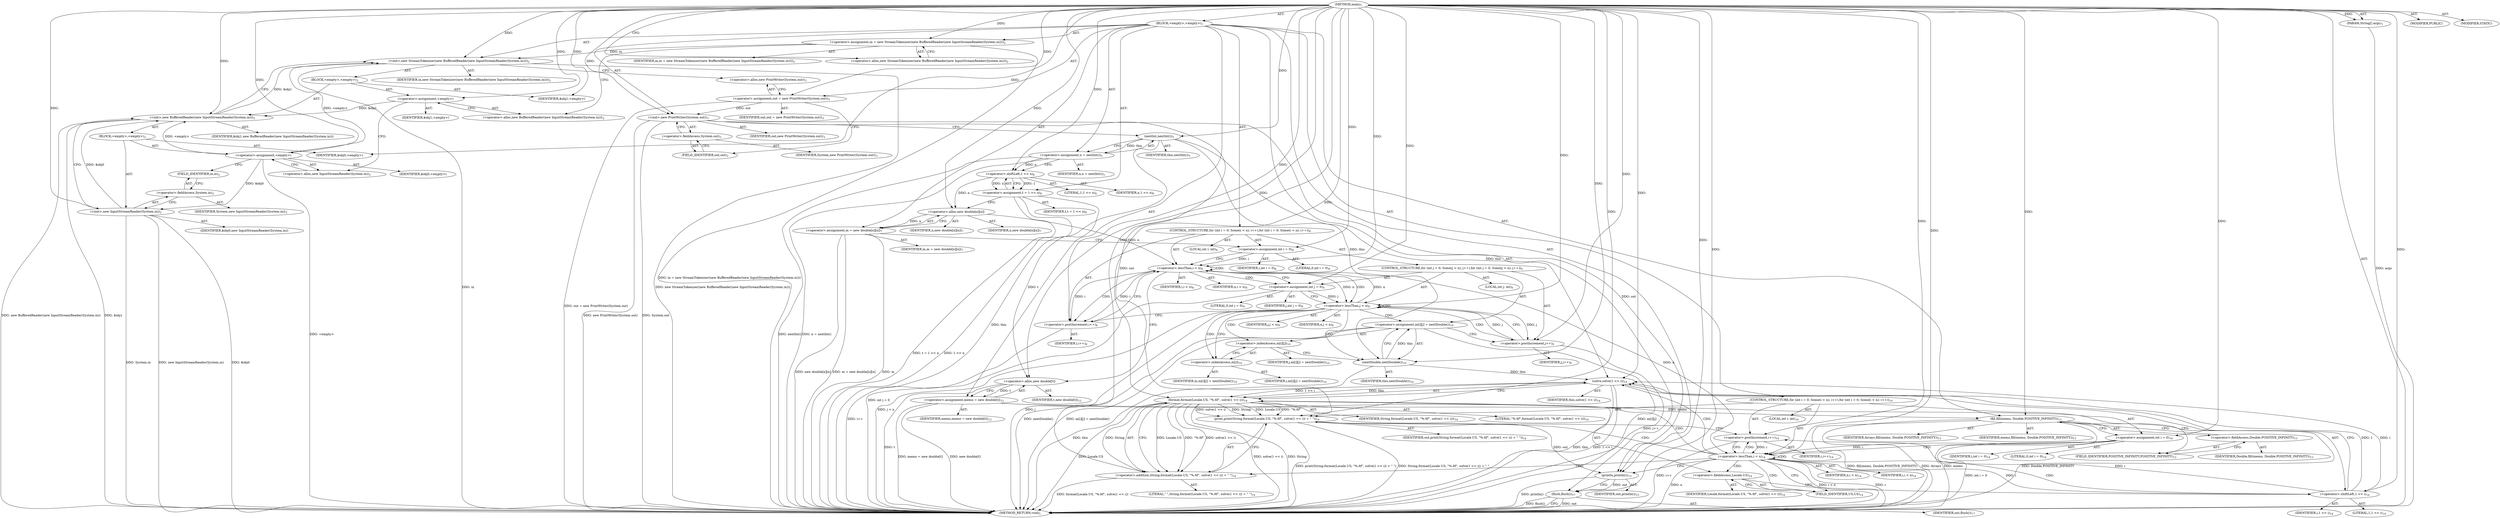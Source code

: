 digraph "main" {  
"17" [label = <(METHOD,main)<SUB>1</SUB>> ]
"18" [label = <(PARAM,String[] args)<SUB>1</SUB>> ]
"19" [label = <(BLOCK,&lt;empty&gt;,&lt;empty&gt;)<SUB>1</SUB>> ]
"20" [label = <(&lt;operator&gt;.assignment,in = new StreamTokenizer(new BufferedReader(new InputStreamReader(System.in))))<SUB>2</SUB>> ]
"21" [label = <(IDENTIFIER,in,in = new StreamTokenizer(new BufferedReader(new InputStreamReader(System.in))))<SUB>2</SUB>> ]
"22" [label = <(&lt;operator&gt;.alloc,new StreamTokenizer(new BufferedReader(new InputStreamReader(System.in))))<SUB>2</SUB>> ]
"23" [label = <(&lt;init&gt;,new StreamTokenizer(new BufferedReader(new InputStreamReader(System.in))))<SUB>2</SUB>> ]
"24" [label = <(IDENTIFIER,in,new StreamTokenizer(new BufferedReader(new InputStreamReader(System.in))))<SUB>2</SUB>> ]
"25" [label = <(BLOCK,&lt;empty&gt;,&lt;empty&gt;)<SUB>2</SUB>> ]
"26" [label = <(&lt;operator&gt;.assignment,&lt;empty&gt;)> ]
"27" [label = <(IDENTIFIER,$obj1,&lt;empty&gt;)> ]
"28" [label = <(&lt;operator&gt;.alloc,new BufferedReader(new InputStreamReader(System.in)))<SUB>2</SUB>> ]
"29" [label = <(&lt;init&gt;,new BufferedReader(new InputStreamReader(System.in)))<SUB>2</SUB>> ]
"30" [label = <(IDENTIFIER,$obj1,new BufferedReader(new InputStreamReader(System.in)))> ]
"31" [label = <(BLOCK,&lt;empty&gt;,&lt;empty&gt;)<SUB>2</SUB>> ]
"32" [label = <(&lt;operator&gt;.assignment,&lt;empty&gt;)> ]
"33" [label = <(IDENTIFIER,$obj0,&lt;empty&gt;)> ]
"34" [label = <(&lt;operator&gt;.alloc,new InputStreamReader(System.in))<SUB>2</SUB>> ]
"35" [label = <(&lt;init&gt;,new InputStreamReader(System.in))<SUB>2</SUB>> ]
"36" [label = <(IDENTIFIER,$obj0,new InputStreamReader(System.in))> ]
"37" [label = <(&lt;operator&gt;.fieldAccess,System.in)<SUB>2</SUB>> ]
"38" [label = <(IDENTIFIER,System,new InputStreamReader(System.in))<SUB>2</SUB>> ]
"39" [label = <(FIELD_IDENTIFIER,in,in)<SUB>2</SUB>> ]
"40" [label = <(IDENTIFIER,$obj0,&lt;empty&gt;)> ]
"41" [label = <(IDENTIFIER,$obj1,&lt;empty&gt;)> ]
"42" [label = <(&lt;operator&gt;.assignment,out = new PrintWriter(System.out))<SUB>3</SUB>> ]
"43" [label = <(IDENTIFIER,out,out = new PrintWriter(System.out))<SUB>3</SUB>> ]
"44" [label = <(&lt;operator&gt;.alloc,new PrintWriter(System.out))<SUB>3</SUB>> ]
"45" [label = <(&lt;init&gt;,new PrintWriter(System.out))<SUB>3</SUB>> ]
"46" [label = <(IDENTIFIER,out,new PrintWriter(System.out))<SUB>3</SUB>> ]
"47" [label = <(&lt;operator&gt;.fieldAccess,System.out)<SUB>3</SUB>> ]
"48" [label = <(IDENTIFIER,System,new PrintWriter(System.out))<SUB>3</SUB>> ]
"49" [label = <(FIELD_IDENTIFIER,out,out)<SUB>3</SUB>> ]
"50" [label = <(&lt;operator&gt;.assignment,n = nextInt())<SUB>5</SUB>> ]
"51" [label = <(IDENTIFIER,n,n = nextInt())<SUB>5</SUB>> ]
"52" [label = <(nextInt,nextInt())<SUB>5</SUB>> ]
"53" [label = <(IDENTIFIER,this,nextInt())<SUB>5</SUB>> ]
"54" [label = <(&lt;operator&gt;.assignment,t = 1 &lt;&lt; n)<SUB>6</SUB>> ]
"55" [label = <(IDENTIFIER,t,t = 1 &lt;&lt; n)<SUB>6</SUB>> ]
"56" [label = <(&lt;operator&gt;.shiftLeft,1 &lt;&lt; n)<SUB>6</SUB>> ]
"57" [label = <(LITERAL,1,1 &lt;&lt; n)<SUB>6</SUB>> ]
"58" [label = <(IDENTIFIER,n,1 &lt;&lt; n)<SUB>6</SUB>> ]
"59" [label = <(&lt;operator&gt;.assignment,m = new double[n][n])<SUB>7</SUB>> ]
"60" [label = <(IDENTIFIER,m,m = new double[n][n])<SUB>7</SUB>> ]
"61" [label = <(&lt;operator&gt;.alloc,new double[n][n])> ]
"62" [label = <(IDENTIFIER,n,new double[n][n])<SUB>7</SUB>> ]
"63" [label = <(IDENTIFIER,n,new double[n][n])<SUB>7</SUB>> ]
"64" [label = <(CONTROL_STRUCTURE,for (int i = 0; Some(i &lt; n); i++),for (int i = 0; Some(i &lt; n); i++))<SUB>8</SUB>> ]
"65" [label = <(LOCAL,int i: int)<SUB>8</SUB>> ]
"66" [label = <(&lt;operator&gt;.assignment,int i = 0)<SUB>8</SUB>> ]
"67" [label = <(IDENTIFIER,i,int i = 0)<SUB>8</SUB>> ]
"68" [label = <(LITERAL,0,int i = 0)<SUB>8</SUB>> ]
"69" [label = <(&lt;operator&gt;.lessThan,i &lt; n)<SUB>8</SUB>> ]
"70" [label = <(IDENTIFIER,i,i &lt; n)<SUB>8</SUB>> ]
"71" [label = <(IDENTIFIER,n,i &lt; n)<SUB>8</SUB>> ]
"72" [label = <(&lt;operator&gt;.postIncrement,i++)<SUB>8</SUB>> ]
"73" [label = <(IDENTIFIER,i,i++)<SUB>8</SUB>> ]
"74" [label = <(CONTROL_STRUCTURE,for (int j = 0; Some(j &lt; n); j++),for (int j = 0; Some(j &lt; n); j++))<SUB>9</SUB>> ]
"75" [label = <(LOCAL,int j: int)<SUB>9</SUB>> ]
"76" [label = <(&lt;operator&gt;.assignment,int j = 0)<SUB>9</SUB>> ]
"77" [label = <(IDENTIFIER,j,int j = 0)<SUB>9</SUB>> ]
"78" [label = <(LITERAL,0,int j = 0)<SUB>9</SUB>> ]
"79" [label = <(&lt;operator&gt;.lessThan,j &lt; n)<SUB>9</SUB>> ]
"80" [label = <(IDENTIFIER,j,j &lt; n)<SUB>9</SUB>> ]
"81" [label = <(IDENTIFIER,n,j &lt; n)<SUB>9</SUB>> ]
"82" [label = <(&lt;operator&gt;.postIncrement,j++)<SUB>9</SUB>> ]
"83" [label = <(IDENTIFIER,j,j++)<SUB>9</SUB>> ]
"84" [label = <(&lt;operator&gt;.assignment,m[i][j] = nextDouble())<SUB>10</SUB>> ]
"85" [label = <(&lt;operator&gt;.indexAccess,m[i][j])<SUB>10</SUB>> ]
"86" [label = <(&lt;operator&gt;.indexAccess,m[i])<SUB>10</SUB>> ]
"87" [label = <(IDENTIFIER,m,m[i][j] = nextDouble())<SUB>10</SUB>> ]
"88" [label = <(IDENTIFIER,i,m[i][j] = nextDouble())<SUB>10</SUB>> ]
"89" [label = <(IDENTIFIER,j,m[i][j] = nextDouble())<SUB>10</SUB>> ]
"90" [label = <(nextDouble,nextDouble())<SUB>10</SUB>> ]
"91" [label = <(IDENTIFIER,this,nextDouble())<SUB>10</SUB>> ]
"92" [label = <(&lt;operator&gt;.assignment,memo = new double[t])<SUB>12</SUB>> ]
"93" [label = <(IDENTIFIER,memo,memo = new double[t])<SUB>12</SUB>> ]
"94" [label = <(&lt;operator&gt;.alloc,new double[t])> ]
"95" [label = <(IDENTIFIER,t,new double[t])<SUB>12</SUB>> ]
"96" [label = <(fill,fill(memo, Double.POSITIVE_INFINITY))<SUB>13</SUB>> ]
"97" [label = <(IDENTIFIER,Arrays,fill(memo, Double.POSITIVE_INFINITY))<SUB>13</SUB>> ]
"98" [label = <(IDENTIFIER,memo,fill(memo, Double.POSITIVE_INFINITY))<SUB>13</SUB>> ]
"99" [label = <(&lt;operator&gt;.fieldAccess,Double.POSITIVE_INFINITY)<SUB>13</SUB>> ]
"100" [label = <(IDENTIFIER,Double,fill(memo, Double.POSITIVE_INFINITY))<SUB>13</SUB>> ]
"101" [label = <(FIELD_IDENTIFIER,POSITIVE_INFINITY,POSITIVE_INFINITY)<SUB>13</SUB>> ]
"102" [label = <(CONTROL_STRUCTURE,for (int i = 0; Some(i &lt; n); i++),for (int i = 0; Some(i &lt; n); i++))<SUB>14</SUB>> ]
"103" [label = <(LOCAL,int i: int)<SUB>14</SUB>> ]
"104" [label = <(&lt;operator&gt;.assignment,int i = 0)<SUB>14</SUB>> ]
"105" [label = <(IDENTIFIER,i,int i = 0)<SUB>14</SUB>> ]
"106" [label = <(LITERAL,0,int i = 0)<SUB>14</SUB>> ]
"107" [label = <(&lt;operator&gt;.lessThan,i &lt; n)<SUB>14</SUB>> ]
"108" [label = <(IDENTIFIER,i,i &lt; n)<SUB>14</SUB>> ]
"109" [label = <(IDENTIFIER,n,i &lt; n)<SUB>14</SUB>> ]
"110" [label = <(&lt;operator&gt;.postIncrement,i++)<SUB>14</SUB>> ]
"111" [label = <(IDENTIFIER,i,i++)<SUB>14</SUB>> ]
"112" [label = <(print,print(String.format(Locale.US, &quot;%.6f&quot;, solve(1 &lt;&lt; i)) + &quot; &quot;))<SUB>14</SUB>> ]
"113" [label = <(IDENTIFIER,out,print(String.format(Locale.US, &quot;%.6f&quot;, solve(1 &lt;&lt; i)) + &quot; &quot;))<SUB>14</SUB>> ]
"114" [label = <(&lt;operator&gt;.addition,String.format(Locale.US, &quot;%.6f&quot;, solve(1 &lt;&lt; i)) + &quot; &quot;)<SUB>14</SUB>> ]
"115" [label = <(format,format(Locale.US, &quot;%.6f&quot;, solve(1 &lt;&lt; i)))<SUB>14</SUB>> ]
"116" [label = <(IDENTIFIER,String,format(Locale.US, &quot;%.6f&quot;, solve(1 &lt;&lt; i)))<SUB>14</SUB>> ]
"117" [label = <(&lt;operator&gt;.fieldAccess,Locale.US)<SUB>14</SUB>> ]
"118" [label = <(IDENTIFIER,Locale,format(Locale.US, &quot;%.6f&quot;, solve(1 &lt;&lt; i)))<SUB>14</SUB>> ]
"119" [label = <(FIELD_IDENTIFIER,US,US)<SUB>14</SUB>> ]
"120" [label = <(LITERAL,&quot;%.6f&quot;,format(Locale.US, &quot;%.6f&quot;, solve(1 &lt;&lt; i)))<SUB>14</SUB>> ]
"121" [label = <(solve,solve(1 &lt;&lt; i))<SUB>14</SUB>> ]
"122" [label = <(IDENTIFIER,this,solve(1 &lt;&lt; i))<SUB>14</SUB>> ]
"123" [label = <(&lt;operator&gt;.shiftLeft,1 &lt;&lt; i)<SUB>14</SUB>> ]
"124" [label = <(LITERAL,1,1 &lt;&lt; i)<SUB>14</SUB>> ]
"125" [label = <(IDENTIFIER,i,1 &lt;&lt; i)<SUB>14</SUB>> ]
"126" [label = <(LITERAL,&quot; &quot;,String.format(Locale.US, &quot;%.6f&quot;, solve(1 &lt;&lt; i)) + &quot; &quot;)<SUB>14</SUB>> ]
"127" [label = <(println,println())<SUB>15</SUB>> ]
"128" [label = <(IDENTIFIER,out,println())<SUB>15</SUB>> ]
"129" [label = <(flush,flush())<SUB>17</SUB>> ]
"130" [label = <(IDENTIFIER,out,flush())<SUB>17</SUB>> ]
"131" [label = <(MODIFIER,PUBLIC)> ]
"132" [label = <(MODIFIER,STATIC)> ]
"133" [label = <(METHOD_RETURN,void)<SUB>1</SUB>> ]
  "17" -> "18"  [ label = "AST: "] 
  "17" -> "19"  [ label = "AST: "] 
  "17" -> "131"  [ label = "AST: "] 
  "17" -> "132"  [ label = "AST: "] 
  "17" -> "133"  [ label = "AST: "] 
  "19" -> "20"  [ label = "AST: "] 
  "19" -> "23"  [ label = "AST: "] 
  "19" -> "42"  [ label = "AST: "] 
  "19" -> "45"  [ label = "AST: "] 
  "19" -> "50"  [ label = "AST: "] 
  "19" -> "54"  [ label = "AST: "] 
  "19" -> "59"  [ label = "AST: "] 
  "19" -> "64"  [ label = "AST: "] 
  "19" -> "92"  [ label = "AST: "] 
  "19" -> "96"  [ label = "AST: "] 
  "19" -> "102"  [ label = "AST: "] 
  "19" -> "127"  [ label = "AST: "] 
  "19" -> "129"  [ label = "AST: "] 
  "20" -> "21"  [ label = "AST: "] 
  "20" -> "22"  [ label = "AST: "] 
  "23" -> "24"  [ label = "AST: "] 
  "23" -> "25"  [ label = "AST: "] 
  "25" -> "26"  [ label = "AST: "] 
  "25" -> "29"  [ label = "AST: "] 
  "25" -> "41"  [ label = "AST: "] 
  "26" -> "27"  [ label = "AST: "] 
  "26" -> "28"  [ label = "AST: "] 
  "29" -> "30"  [ label = "AST: "] 
  "29" -> "31"  [ label = "AST: "] 
  "31" -> "32"  [ label = "AST: "] 
  "31" -> "35"  [ label = "AST: "] 
  "31" -> "40"  [ label = "AST: "] 
  "32" -> "33"  [ label = "AST: "] 
  "32" -> "34"  [ label = "AST: "] 
  "35" -> "36"  [ label = "AST: "] 
  "35" -> "37"  [ label = "AST: "] 
  "37" -> "38"  [ label = "AST: "] 
  "37" -> "39"  [ label = "AST: "] 
  "42" -> "43"  [ label = "AST: "] 
  "42" -> "44"  [ label = "AST: "] 
  "45" -> "46"  [ label = "AST: "] 
  "45" -> "47"  [ label = "AST: "] 
  "47" -> "48"  [ label = "AST: "] 
  "47" -> "49"  [ label = "AST: "] 
  "50" -> "51"  [ label = "AST: "] 
  "50" -> "52"  [ label = "AST: "] 
  "52" -> "53"  [ label = "AST: "] 
  "54" -> "55"  [ label = "AST: "] 
  "54" -> "56"  [ label = "AST: "] 
  "56" -> "57"  [ label = "AST: "] 
  "56" -> "58"  [ label = "AST: "] 
  "59" -> "60"  [ label = "AST: "] 
  "59" -> "61"  [ label = "AST: "] 
  "61" -> "62"  [ label = "AST: "] 
  "61" -> "63"  [ label = "AST: "] 
  "64" -> "65"  [ label = "AST: "] 
  "64" -> "66"  [ label = "AST: "] 
  "64" -> "69"  [ label = "AST: "] 
  "64" -> "72"  [ label = "AST: "] 
  "64" -> "74"  [ label = "AST: "] 
  "66" -> "67"  [ label = "AST: "] 
  "66" -> "68"  [ label = "AST: "] 
  "69" -> "70"  [ label = "AST: "] 
  "69" -> "71"  [ label = "AST: "] 
  "72" -> "73"  [ label = "AST: "] 
  "74" -> "75"  [ label = "AST: "] 
  "74" -> "76"  [ label = "AST: "] 
  "74" -> "79"  [ label = "AST: "] 
  "74" -> "82"  [ label = "AST: "] 
  "74" -> "84"  [ label = "AST: "] 
  "76" -> "77"  [ label = "AST: "] 
  "76" -> "78"  [ label = "AST: "] 
  "79" -> "80"  [ label = "AST: "] 
  "79" -> "81"  [ label = "AST: "] 
  "82" -> "83"  [ label = "AST: "] 
  "84" -> "85"  [ label = "AST: "] 
  "84" -> "90"  [ label = "AST: "] 
  "85" -> "86"  [ label = "AST: "] 
  "85" -> "89"  [ label = "AST: "] 
  "86" -> "87"  [ label = "AST: "] 
  "86" -> "88"  [ label = "AST: "] 
  "90" -> "91"  [ label = "AST: "] 
  "92" -> "93"  [ label = "AST: "] 
  "92" -> "94"  [ label = "AST: "] 
  "94" -> "95"  [ label = "AST: "] 
  "96" -> "97"  [ label = "AST: "] 
  "96" -> "98"  [ label = "AST: "] 
  "96" -> "99"  [ label = "AST: "] 
  "99" -> "100"  [ label = "AST: "] 
  "99" -> "101"  [ label = "AST: "] 
  "102" -> "103"  [ label = "AST: "] 
  "102" -> "104"  [ label = "AST: "] 
  "102" -> "107"  [ label = "AST: "] 
  "102" -> "110"  [ label = "AST: "] 
  "102" -> "112"  [ label = "AST: "] 
  "104" -> "105"  [ label = "AST: "] 
  "104" -> "106"  [ label = "AST: "] 
  "107" -> "108"  [ label = "AST: "] 
  "107" -> "109"  [ label = "AST: "] 
  "110" -> "111"  [ label = "AST: "] 
  "112" -> "113"  [ label = "AST: "] 
  "112" -> "114"  [ label = "AST: "] 
  "114" -> "115"  [ label = "AST: "] 
  "114" -> "126"  [ label = "AST: "] 
  "115" -> "116"  [ label = "AST: "] 
  "115" -> "117"  [ label = "AST: "] 
  "115" -> "120"  [ label = "AST: "] 
  "115" -> "121"  [ label = "AST: "] 
  "117" -> "118"  [ label = "AST: "] 
  "117" -> "119"  [ label = "AST: "] 
  "121" -> "122"  [ label = "AST: "] 
  "121" -> "123"  [ label = "AST: "] 
  "123" -> "124"  [ label = "AST: "] 
  "123" -> "125"  [ label = "AST: "] 
  "127" -> "128"  [ label = "AST: "] 
  "129" -> "130"  [ label = "AST: "] 
  "20" -> "28"  [ label = "CFG: "] 
  "23" -> "44"  [ label = "CFG: "] 
  "42" -> "49"  [ label = "CFG: "] 
  "45" -> "52"  [ label = "CFG: "] 
  "50" -> "56"  [ label = "CFG: "] 
  "54" -> "61"  [ label = "CFG: "] 
  "59" -> "66"  [ label = "CFG: "] 
  "92" -> "101"  [ label = "CFG: "] 
  "96" -> "104"  [ label = "CFG: "] 
  "127" -> "129"  [ label = "CFG: "] 
  "129" -> "133"  [ label = "CFG: "] 
  "22" -> "20"  [ label = "CFG: "] 
  "44" -> "42"  [ label = "CFG: "] 
  "47" -> "45"  [ label = "CFG: "] 
  "52" -> "50"  [ label = "CFG: "] 
  "56" -> "54"  [ label = "CFG: "] 
  "61" -> "59"  [ label = "CFG: "] 
  "66" -> "69"  [ label = "CFG: "] 
  "69" -> "76"  [ label = "CFG: "] 
  "69" -> "94"  [ label = "CFG: "] 
  "72" -> "69"  [ label = "CFG: "] 
  "94" -> "92"  [ label = "CFG: "] 
  "99" -> "96"  [ label = "CFG: "] 
  "104" -> "107"  [ label = "CFG: "] 
  "107" -> "119"  [ label = "CFG: "] 
  "107" -> "127"  [ label = "CFG: "] 
  "110" -> "107"  [ label = "CFG: "] 
  "112" -> "110"  [ label = "CFG: "] 
  "26" -> "34"  [ label = "CFG: "] 
  "29" -> "23"  [ label = "CFG: "] 
  "49" -> "47"  [ label = "CFG: "] 
  "76" -> "79"  [ label = "CFG: "] 
  "79" -> "86"  [ label = "CFG: "] 
  "79" -> "72"  [ label = "CFG: "] 
  "82" -> "79"  [ label = "CFG: "] 
  "84" -> "82"  [ label = "CFG: "] 
  "101" -> "99"  [ label = "CFG: "] 
  "114" -> "112"  [ label = "CFG: "] 
  "28" -> "26"  [ label = "CFG: "] 
  "85" -> "90"  [ label = "CFG: "] 
  "90" -> "84"  [ label = "CFG: "] 
  "115" -> "114"  [ label = "CFG: "] 
  "32" -> "39"  [ label = "CFG: "] 
  "35" -> "29"  [ label = "CFG: "] 
  "86" -> "85"  [ label = "CFG: "] 
  "117" -> "123"  [ label = "CFG: "] 
  "121" -> "115"  [ label = "CFG: "] 
  "34" -> "32"  [ label = "CFG: "] 
  "37" -> "35"  [ label = "CFG: "] 
  "119" -> "117"  [ label = "CFG: "] 
  "123" -> "121"  [ label = "CFG: "] 
  "39" -> "37"  [ label = "CFG: "] 
  "17" -> "22"  [ label = "CFG: "] 
  "18" -> "133"  [ label = "DDG: args"] 
  "20" -> "133"  [ label = "DDG: in = new StreamTokenizer(new BufferedReader(new InputStreamReader(System.in)))"] 
  "23" -> "133"  [ label = "DDG: in"] 
  "29" -> "133"  [ label = "DDG: $obj1"] 
  "32" -> "133"  [ label = "DDG: &lt;empty&gt;"] 
  "35" -> "133"  [ label = "DDG: $obj0"] 
  "35" -> "133"  [ label = "DDG: System.in"] 
  "35" -> "133"  [ label = "DDG: new InputStreamReader(System.in)"] 
  "29" -> "133"  [ label = "DDG: new BufferedReader(new InputStreamReader(System.in))"] 
  "23" -> "133"  [ label = "DDG: new StreamTokenizer(new BufferedReader(new InputStreamReader(System.in)))"] 
  "42" -> "133"  [ label = "DDG: out = new PrintWriter(System.out)"] 
  "45" -> "133"  [ label = "DDG: System.out"] 
  "45" -> "133"  [ label = "DDG: new PrintWriter(System.out)"] 
  "52" -> "133"  [ label = "DDG: this"] 
  "50" -> "133"  [ label = "DDG: nextInt()"] 
  "50" -> "133"  [ label = "DDG: n = nextInt()"] 
  "54" -> "133"  [ label = "DDG: 1 &lt;&lt; n"] 
  "54" -> "133"  [ label = "DDG: t = 1 &lt;&lt; n"] 
  "59" -> "133"  [ label = "DDG: m"] 
  "59" -> "133"  [ label = "DDG: new double[n][n]"] 
  "59" -> "133"  [ label = "DDG: m = new double[n][n]"] 
  "94" -> "133"  [ label = "DDG: t"] 
  "92" -> "133"  [ label = "DDG: new double[t]"] 
  "92" -> "133"  [ label = "DDG: memo = new double[t]"] 
  "96" -> "133"  [ label = "DDG: memo"] 
  "96" -> "133"  [ label = "DDG: Double.POSITIVE_INFINITY"] 
  "96" -> "133"  [ label = "DDG: fill(memo, Double.POSITIVE_INFINITY)"] 
  "104" -> "133"  [ label = "DDG: int i = 0"] 
  "107" -> "133"  [ label = "DDG: i"] 
  "107" -> "133"  [ label = "DDG: n"] 
  "107" -> "133"  [ label = "DDG: i &lt; n"] 
  "127" -> "133"  [ label = "DDG: println()"] 
  "129" -> "133"  [ label = "DDG: out"] 
  "129" -> "133"  [ label = "DDG: flush()"] 
  "115" -> "133"  [ label = "DDG: Locale.US"] 
  "121" -> "133"  [ label = "DDG: this"] 
  "121" -> "133"  [ label = "DDG: 1 &lt;&lt; i"] 
  "115" -> "133"  [ label = "DDG: solve(1 &lt;&lt; i)"] 
  "114" -> "133"  [ label = "DDG: format(Locale.US, &quot;%.6f&quot;, solve(1 &lt;&lt; i))"] 
  "112" -> "133"  [ label = "DDG: String.format(Locale.US, &quot;%.6f&quot;, solve(1 &lt;&lt; i)) + &quot; &quot;"] 
  "112" -> "133"  [ label = "DDG: print(String.format(Locale.US, &quot;%.6f&quot;, solve(1 &lt;&lt; i)) + &quot; &quot;)"] 
  "110" -> "133"  [ label = "DDG: i++"] 
  "76" -> "133"  [ label = "DDG: int j = 0"] 
  "79" -> "133"  [ label = "DDG: j"] 
  "79" -> "133"  [ label = "DDG: j &lt; n"] 
  "72" -> "133"  [ label = "DDG: i++"] 
  "84" -> "133"  [ label = "DDG: m[i][j]"] 
  "90" -> "133"  [ label = "DDG: this"] 
  "84" -> "133"  [ label = "DDG: nextDouble()"] 
  "84" -> "133"  [ label = "DDG: m[i][j] = nextDouble()"] 
  "82" -> "133"  [ label = "DDG: j++"] 
  "115" -> "133"  [ label = "DDG: String"] 
  "96" -> "133"  [ label = "DDG: Arrays"] 
  "17" -> "18"  [ label = "DDG: "] 
  "17" -> "20"  [ label = "DDG: "] 
  "17" -> "42"  [ label = "DDG: "] 
  "52" -> "50"  [ label = "DDG: this"] 
  "56" -> "54"  [ label = "DDG: 1"] 
  "56" -> "54"  [ label = "DDG: n"] 
  "61" -> "59"  [ label = "DDG: n"] 
  "94" -> "92"  [ label = "DDG: t"] 
  "20" -> "23"  [ label = "DDG: in"] 
  "17" -> "23"  [ label = "DDG: "] 
  "32" -> "23"  [ label = "DDG: &lt;empty&gt;"] 
  "29" -> "23"  [ label = "DDG: $obj1"] 
  "42" -> "45"  [ label = "DDG: out"] 
  "17" -> "45"  [ label = "DDG: "] 
  "17" -> "66"  [ label = "DDG: "] 
  "17" -> "96"  [ label = "DDG: "] 
  "92" -> "96"  [ label = "DDG: memo"] 
  "17" -> "104"  [ label = "DDG: "] 
  "45" -> "127"  [ label = "DDG: out"] 
  "112" -> "127"  [ label = "DDG: out"] 
  "17" -> "127"  [ label = "DDG: "] 
  "127" -> "129"  [ label = "DDG: out"] 
  "17" -> "129"  [ label = "DDG: "] 
  "17" -> "26"  [ label = "DDG: "] 
  "17" -> "41"  [ label = "DDG: "] 
  "17" -> "52"  [ label = "DDG: "] 
  "17" -> "56"  [ label = "DDG: "] 
  "50" -> "56"  [ label = "DDG: n"] 
  "56" -> "61"  [ label = "DDG: n"] 
  "17" -> "61"  [ label = "DDG: "] 
  "66" -> "69"  [ label = "DDG: i"] 
  "72" -> "69"  [ label = "DDG: i"] 
  "17" -> "69"  [ label = "DDG: "] 
  "61" -> "69"  [ label = "DDG: n"] 
  "79" -> "69"  [ label = "DDG: n"] 
  "69" -> "72"  [ label = "DDG: i"] 
  "17" -> "72"  [ label = "DDG: "] 
  "17" -> "76"  [ label = "DDG: "] 
  "90" -> "84"  [ label = "DDG: this"] 
  "54" -> "94"  [ label = "DDG: t"] 
  "17" -> "94"  [ label = "DDG: "] 
  "104" -> "107"  [ label = "DDG: i"] 
  "110" -> "107"  [ label = "DDG: i"] 
  "17" -> "107"  [ label = "DDG: "] 
  "69" -> "107"  [ label = "DDG: n"] 
  "123" -> "110"  [ label = "DDG: i"] 
  "17" -> "110"  [ label = "DDG: "] 
  "45" -> "112"  [ label = "DDG: out"] 
  "17" -> "112"  [ label = "DDG: "] 
  "115" -> "112"  [ label = "DDG: String"] 
  "115" -> "112"  [ label = "DDG: Locale.US"] 
  "115" -> "112"  [ label = "DDG: &quot;%.6f&quot;"] 
  "115" -> "112"  [ label = "DDG: solve(1 &lt;&lt; i)"] 
  "26" -> "29"  [ label = "DDG: $obj1"] 
  "17" -> "29"  [ label = "DDG: "] 
  "32" -> "29"  [ label = "DDG: &lt;empty&gt;"] 
  "35" -> "29"  [ label = "DDG: $obj0"] 
  "76" -> "79"  [ label = "DDG: j"] 
  "82" -> "79"  [ label = "DDG: j"] 
  "17" -> "79"  [ label = "DDG: "] 
  "69" -> "79"  [ label = "DDG: n"] 
  "79" -> "82"  [ label = "DDG: j"] 
  "17" -> "82"  [ label = "DDG: "] 
  "115" -> "114"  [ label = "DDG: String"] 
  "115" -> "114"  [ label = "DDG: Locale.US"] 
  "115" -> "114"  [ label = "DDG: &quot;%.6f&quot;"] 
  "115" -> "114"  [ label = "DDG: solve(1 &lt;&lt; i)"] 
  "17" -> "114"  [ label = "DDG: "] 
  "17" -> "32"  [ label = "DDG: "] 
  "17" -> "40"  [ label = "DDG: "] 
  "52" -> "90"  [ label = "DDG: this"] 
  "17" -> "90"  [ label = "DDG: "] 
  "17" -> "115"  [ label = "DDG: "] 
  "121" -> "115"  [ label = "DDG: this"] 
  "121" -> "115"  [ label = "DDG: 1 &lt;&lt; i"] 
  "32" -> "35"  [ label = "DDG: $obj0"] 
  "17" -> "35"  [ label = "DDG: "] 
  "52" -> "121"  [ label = "DDG: this"] 
  "90" -> "121"  [ label = "DDG: this"] 
  "17" -> "121"  [ label = "DDG: "] 
  "123" -> "121"  [ label = "DDG: 1"] 
  "123" -> "121"  [ label = "DDG: i"] 
  "17" -> "123"  [ label = "DDG: "] 
  "107" -> "123"  [ label = "DDG: i"] 
  "69" -> "72"  [ label = "CDG: "] 
  "69" -> "69"  [ label = "CDG: "] 
  "69" -> "76"  [ label = "CDG: "] 
  "69" -> "79"  [ label = "CDG: "] 
  "107" -> "107"  [ label = "CDG: "] 
  "107" -> "115"  [ label = "CDG: "] 
  "107" -> "114"  [ label = "CDG: "] 
  "107" -> "110"  [ label = "CDG: "] 
  "107" -> "119"  [ label = "CDG: "] 
  "107" -> "121"  [ label = "CDG: "] 
  "107" -> "117"  [ label = "CDG: "] 
  "107" -> "123"  [ label = "CDG: "] 
  "107" -> "112"  [ label = "CDG: "] 
  "79" -> "84"  [ label = "CDG: "] 
  "79" -> "85"  [ label = "CDG: "] 
  "79" -> "82"  [ label = "CDG: "] 
  "79" -> "90"  [ label = "CDG: "] 
  "79" -> "79"  [ label = "CDG: "] 
  "79" -> "86"  [ label = "CDG: "] 
}
